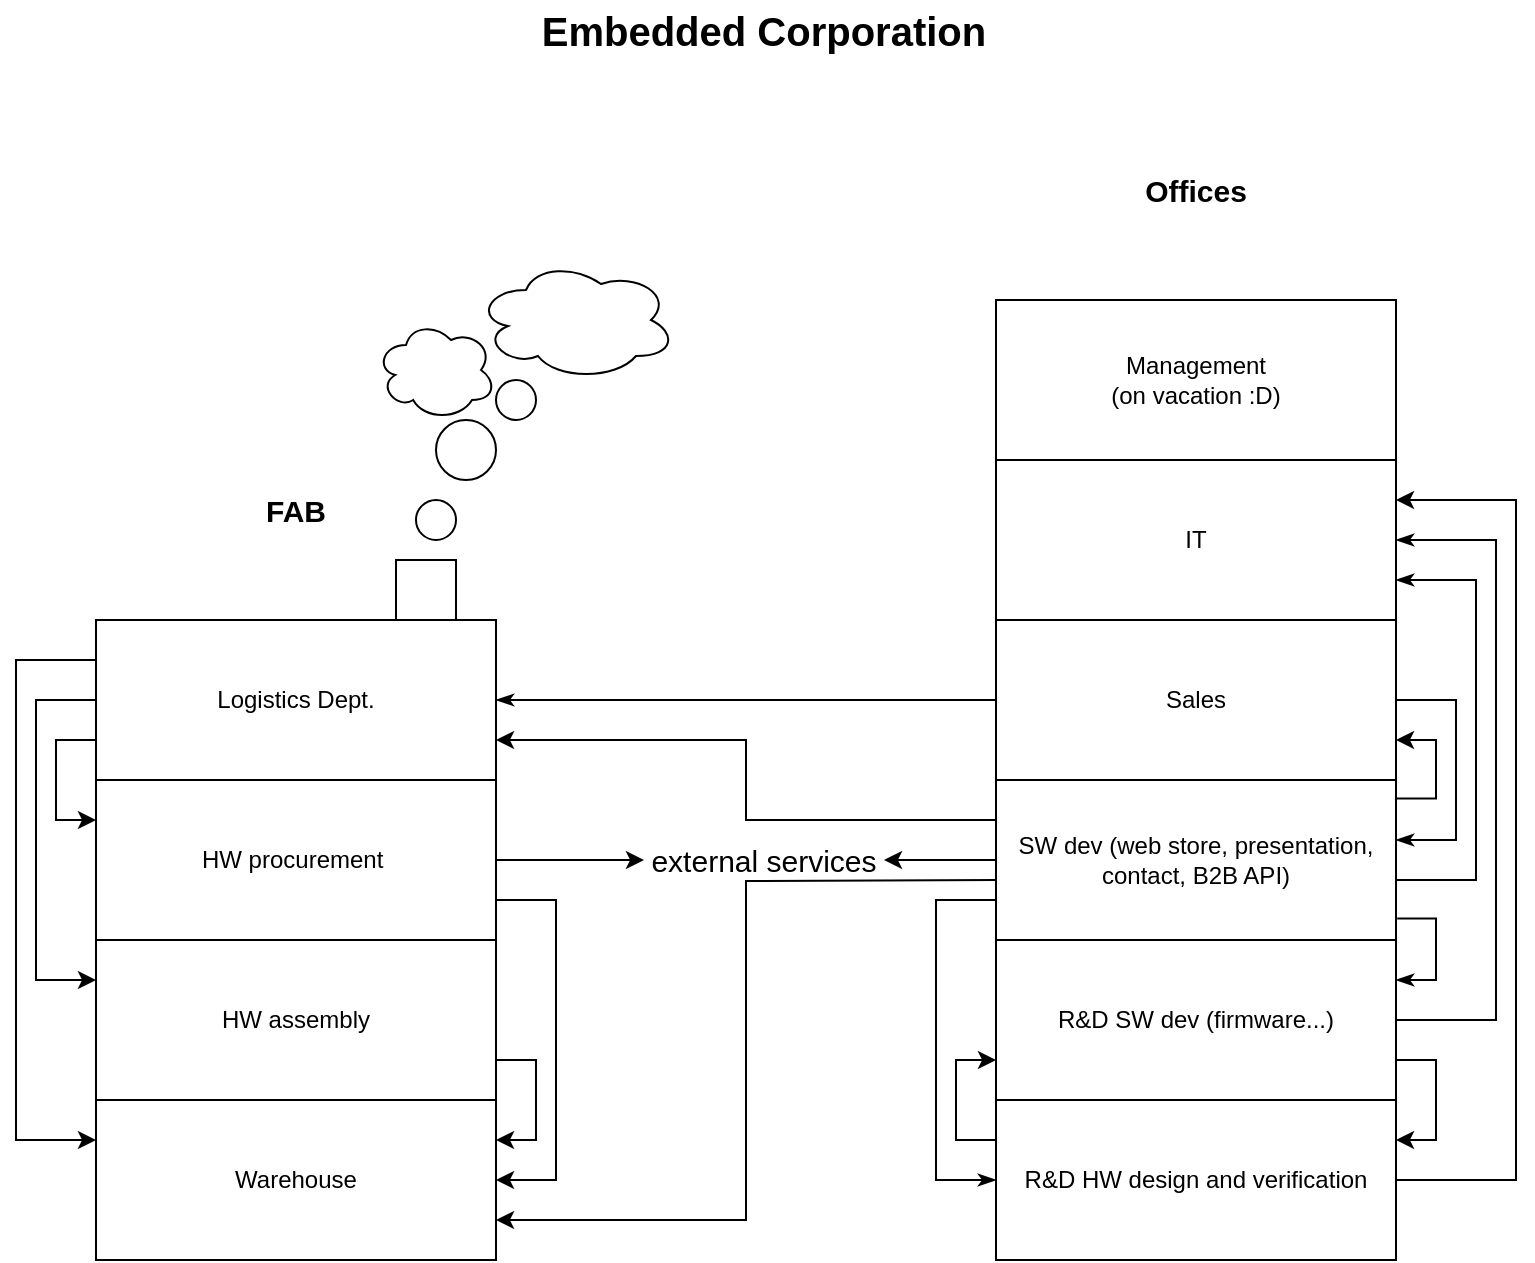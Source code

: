 <mxfile version="15.7.3" type="github">
  <diagram id="YC8fwgSEv_CdTE84D2Iw" name="Page-1">
    <mxGraphModel dx="972" dy="655" grid="1" gridSize="10" guides="1" tooltips="1" connect="1" arrows="1" fold="1" page="1" pageScale="1" pageWidth="827" pageHeight="1169" math="0" shadow="0">
      <root>
        <mxCell id="0" />
        <mxCell id="1" parent="0" />
        <mxCell id="e5nqMC2MjUgeMc-HwoTc-28" style="edgeStyle=orthogonalEdgeStyle;rounded=0;orthogonalLoop=1;jettySize=auto;html=1;exitX=1;exitY=0.5;exitDx=0;exitDy=0;fontSize=15;entryX=0;entryY=0.5;entryDx=0;entryDy=0;" edge="1" parent="1" source="e5nqMC2MjUgeMc-HwoTc-1" target="e5nqMC2MjUgeMc-HwoTc-37">
          <mxGeometry relative="1" as="geometry">
            <mxPoint x="330" y="440" as="targetPoint" />
          </mxGeometry>
        </mxCell>
        <mxCell id="e5nqMC2MjUgeMc-HwoTc-30" style="edgeStyle=orthogonalEdgeStyle;rounded=0;orthogonalLoop=1;jettySize=auto;html=1;exitX=1;exitY=0.75;exitDx=0;exitDy=0;entryX=1;entryY=0.5;entryDx=0;entryDy=0;fontSize=15;" edge="1" parent="1" source="e5nqMC2MjUgeMc-HwoTc-1" target="e5nqMC2MjUgeMc-HwoTc-21">
          <mxGeometry relative="1" as="geometry">
            <Array as="points">
              <mxPoint x="310" y="460" />
              <mxPoint x="310" y="600" />
            </Array>
          </mxGeometry>
        </mxCell>
        <mxCell id="e5nqMC2MjUgeMc-HwoTc-1" value="HW procurement&amp;nbsp;" style="rounded=0;whiteSpace=wrap;html=1;" vertex="1" parent="1">
          <mxGeometry x="80" y="400" width="200" height="80" as="geometry" />
        </mxCell>
        <mxCell id="e5nqMC2MjUgeMc-HwoTc-29" style="edgeStyle=orthogonalEdgeStyle;rounded=0;orthogonalLoop=1;jettySize=auto;html=1;exitX=1;exitY=0.75;exitDx=0;exitDy=0;entryX=1;entryY=0.25;entryDx=0;entryDy=0;fontSize=15;" edge="1" parent="1" source="e5nqMC2MjUgeMc-HwoTc-2" target="e5nqMC2MjUgeMc-HwoTc-21">
          <mxGeometry relative="1" as="geometry" />
        </mxCell>
        <mxCell id="e5nqMC2MjUgeMc-HwoTc-2" value="HW assembly" style="rounded=0;whiteSpace=wrap;html=1;" vertex="1" parent="1">
          <mxGeometry x="80" y="480" width="200" height="80" as="geometry" />
        </mxCell>
        <mxCell id="e5nqMC2MjUgeMc-HwoTc-33" style="edgeStyle=orthogonalEdgeStyle;rounded=0;orthogonalLoop=1;jettySize=auto;html=1;exitX=0;exitY=0.25;exitDx=0;exitDy=0;entryX=0;entryY=0.75;entryDx=0;entryDy=0;fontSize=15;strokeColor=default;" edge="1" parent="1" source="e5nqMC2MjUgeMc-HwoTc-3" target="e5nqMC2MjUgeMc-HwoTc-4">
          <mxGeometry relative="1" as="geometry" />
        </mxCell>
        <mxCell id="e5nqMC2MjUgeMc-HwoTc-47" style="edgeStyle=orthogonalEdgeStyle;rounded=0;orthogonalLoop=1;jettySize=auto;html=1;exitX=1;exitY=0.5;exitDx=0;exitDy=0;entryX=1;entryY=0.25;entryDx=0;entryDy=0;fontSize=15;strokeColor=default;" edge="1" parent="1" source="e5nqMC2MjUgeMc-HwoTc-3" target="e5nqMC2MjUgeMc-HwoTc-12">
          <mxGeometry relative="1" as="geometry">
            <Array as="points">
              <mxPoint x="790" y="600" />
              <mxPoint x="790" y="260" />
            </Array>
          </mxGeometry>
        </mxCell>
        <mxCell id="e5nqMC2MjUgeMc-HwoTc-3" value="R&amp;amp;D&amp;nbsp;HW design and verification" style="rounded=0;whiteSpace=wrap;html=1;" vertex="1" parent="1">
          <mxGeometry x="530" y="560" width="200" height="80" as="geometry" />
        </mxCell>
        <mxCell id="e5nqMC2MjUgeMc-HwoTc-32" style="edgeStyle=orthogonalEdgeStyle;rounded=0;orthogonalLoop=1;jettySize=auto;html=1;exitX=1;exitY=0.75;exitDx=0;exitDy=0;entryX=1;entryY=0.25;entryDx=0;entryDy=0;fontSize=15;strokeColor=default;" edge="1" parent="1" source="e5nqMC2MjUgeMc-HwoTc-4" target="e5nqMC2MjUgeMc-HwoTc-3">
          <mxGeometry relative="1" as="geometry" />
        </mxCell>
        <mxCell id="e5nqMC2MjUgeMc-HwoTc-53" style="edgeStyle=orthogonalEdgeStyle;rounded=0;orthogonalLoop=1;jettySize=auto;html=1;exitX=1;exitY=0.5;exitDx=0;exitDy=0;entryX=1;entryY=0.5;entryDx=0;entryDy=0;fontSize=20;endArrow=classicThin;endFill=1;strokeColor=default;" edge="1" parent="1" source="e5nqMC2MjUgeMc-HwoTc-4" target="e5nqMC2MjUgeMc-HwoTc-12">
          <mxGeometry relative="1" as="geometry">
            <Array as="points">
              <mxPoint x="780" y="520" />
              <mxPoint x="780" y="280" />
            </Array>
          </mxGeometry>
        </mxCell>
        <mxCell id="e5nqMC2MjUgeMc-HwoTc-4" value="R&amp;amp;D SW dev (firmware...)" style="rounded=0;whiteSpace=wrap;html=1;" vertex="1" parent="1">
          <mxGeometry x="530" y="480" width="200" height="80" as="geometry" />
        </mxCell>
        <mxCell id="e5nqMC2MjUgeMc-HwoTc-34" style="edgeStyle=orthogonalEdgeStyle;rounded=0;orthogonalLoop=1;jettySize=auto;html=1;entryX=1;entryY=0.75;entryDx=0;entryDy=0;fontSize=15;strokeColor=default;" edge="1" parent="1" target="e5nqMC2MjUgeMc-HwoTc-21">
          <mxGeometry relative="1" as="geometry">
            <mxPoint x="530" y="450" as="sourcePoint" />
          </mxGeometry>
        </mxCell>
        <mxCell id="e5nqMC2MjUgeMc-HwoTc-36" style="edgeStyle=orthogonalEdgeStyle;rounded=0;orthogonalLoop=1;jettySize=auto;html=1;exitX=0;exitY=0.5;exitDx=0;exitDy=0;fontSize=15;strokeColor=default;entryX=1;entryY=0.5;entryDx=0;entryDy=0;" edge="1" parent="1" source="e5nqMC2MjUgeMc-HwoTc-5" target="e5nqMC2MjUgeMc-HwoTc-37">
          <mxGeometry relative="1" as="geometry">
            <mxPoint x="490" y="440" as="targetPoint" />
          </mxGeometry>
        </mxCell>
        <mxCell id="e5nqMC2MjUgeMc-HwoTc-44" style="edgeStyle=orthogonalEdgeStyle;rounded=0;orthogonalLoop=1;jettySize=auto;html=1;exitX=0.998;exitY=0.115;exitDx=0;exitDy=0;entryX=1;entryY=0.75;entryDx=0;entryDy=0;fontSize=15;strokeColor=default;exitPerimeter=0;" edge="1" parent="1" source="e5nqMC2MjUgeMc-HwoTc-5" target="e5nqMC2MjUgeMc-HwoTc-6">
          <mxGeometry relative="1" as="geometry">
            <Array as="points">
              <mxPoint x="750" y="409" />
              <mxPoint x="750" y="380" />
            </Array>
          </mxGeometry>
        </mxCell>
        <mxCell id="e5nqMC2MjUgeMc-HwoTc-48" style="edgeStyle=orthogonalEdgeStyle;rounded=0;orthogonalLoop=1;jettySize=auto;html=1;exitX=0;exitY=0.25;exitDx=0;exitDy=0;entryX=1;entryY=0.75;entryDx=0;entryDy=0;fontSize=15;strokeColor=default;" edge="1" parent="1" source="e5nqMC2MjUgeMc-HwoTc-5" target="e5nqMC2MjUgeMc-HwoTc-22">
          <mxGeometry relative="1" as="geometry" />
        </mxCell>
        <mxCell id="e5nqMC2MjUgeMc-HwoTc-49" style="edgeStyle=orthogonalEdgeStyle;rounded=0;orthogonalLoop=1;jettySize=auto;html=1;exitX=0.998;exitY=0.646;exitDx=0;exitDy=0;entryX=1;entryY=0.75;entryDx=0;entryDy=0;fontSize=15;endArrow=classicThin;endFill=1;strokeColor=default;exitPerimeter=0;" edge="1" parent="1" source="e5nqMC2MjUgeMc-HwoTc-5" target="e5nqMC2MjUgeMc-HwoTc-12">
          <mxGeometry relative="1" as="geometry">
            <Array as="points">
              <mxPoint x="730" y="450" />
              <mxPoint x="770" y="450" />
              <mxPoint x="770" y="300" />
            </Array>
          </mxGeometry>
        </mxCell>
        <mxCell id="e5nqMC2MjUgeMc-HwoTc-54" style="edgeStyle=orthogonalEdgeStyle;rounded=0;orthogonalLoop=1;jettySize=auto;html=1;exitX=1.003;exitY=0.865;exitDx=0;exitDy=0;entryX=1;entryY=0.25;entryDx=0;entryDy=0;fontSize=20;endArrow=classicThin;endFill=1;strokeColor=default;exitPerimeter=0;" edge="1" parent="1" source="e5nqMC2MjUgeMc-HwoTc-5" target="e5nqMC2MjUgeMc-HwoTc-4">
          <mxGeometry relative="1" as="geometry">
            <Array as="points">
              <mxPoint x="750" y="469" />
              <mxPoint x="750" y="500" />
            </Array>
          </mxGeometry>
        </mxCell>
        <mxCell id="e5nqMC2MjUgeMc-HwoTc-55" style="edgeStyle=orthogonalEdgeStyle;rounded=0;orthogonalLoop=1;jettySize=auto;html=1;exitX=0;exitY=0.75;exitDx=0;exitDy=0;entryX=0;entryY=0.5;entryDx=0;entryDy=0;fontSize=20;endArrow=classicThin;endFill=1;strokeColor=default;" edge="1" parent="1" source="e5nqMC2MjUgeMc-HwoTc-5" target="e5nqMC2MjUgeMc-HwoTc-3">
          <mxGeometry relative="1" as="geometry">
            <Array as="points">
              <mxPoint x="500" y="460" />
              <mxPoint x="500" y="600" />
            </Array>
          </mxGeometry>
        </mxCell>
        <mxCell id="e5nqMC2MjUgeMc-HwoTc-5" value="SW dev (web store, presentation, contact,&amp;nbsp;B2B API)" style="rounded=0;whiteSpace=wrap;html=1;" vertex="1" parent="1">
          <mxGeometry x="530" y="400" width="200" height="80" as="geometry" />
        </mxCell>
        <mxCell id="e5nqMC2MjUgeMc-HwoTc-50" style="edgeStyle=orthogonalEdgeStyle;rounded=0;orthogonalLoop=1;jettySize=auto;html=1;exitX=1;exitY=0.5;exitDx=0;exitDy=0;fontSize=15;endArrow=classicThin;endFill=1;strokeColor=default;" edge="1" parent="1" source="e5nqMC2MjUgeMc-HwoTc-6">
          <mxGeometry relative="1" as="geometry">
            <mxPoint x="730" y="430" as="targetPoint" />
            <Array as="points">
              <mxPoint x="760" y="360" />
              <mxPoint x="760" y="430" />
              <mxPoint x="730" y="430" />
            </Array>
          </mxGeometry>
        </mxCell>
        <mxCell id="e5nqMC2MjUgeMc-HwoTc-51" style="edgeStyle=orthogonalEdgeStyle;rounded=0;orthogonalLoop=1;jettySize=auto;html=1;exitX=0;exitY=0.5;exitDx=0;exitDy=0;entryX=1;entryY=0.5;entryDx=0;entryDy=0;fontSize=15;endArrow=classicThin;endFill=1;strokeColor=default;" edge="1" parent="1" source="e5nqMC2MjUgeMc-HwoTc-6" target="e5nqMC2MjUgeMc-HwoTc-22">
          <mxGeometry relative="1" as="geometry" />
        </mxCell>
        <mxCell id="e5nqMC2MjUgeMc-HwoTc-6" value="Sales" style="rounded=0;whiteSpace=wrap;html=1;" vertex="1" parent="1">
          <mxGeometry x="530" y="320" width="200" height="80" as="geometry" />
        </mxCell>
        <mxCell id="e5nqMC2MjUgeMc-HwoTc-8" value="&lt;b&gt;&lt;font style=&quot;font-size: 15px&quot;&gt;FAB&lt;/font&gt;&lt;/b&gt;" style="text;html=1;strokeColor=none;fillColor=none;align=center;verticalAlign=middle;whiteSpace=wrap;rounded=0;" vertex="1" parent="1">
          <mxGeometry x="150" y="250" width="60" height="30" as="geometry" />
        </mxCell>
        <mxCell id="e5nqMC2MjUgeMc-HwoTc-9" value="&lt;b&gt;&lt;font style=&quot;font-size: 15px&quot;&gt;Offices&lt;/font&gt;&lt;/b&gt;" style="text;html=1;strokeColor=none;fillColor=none;align=center;verticalAlign=middle;whiteSpace=wrap;rounded=0;" vertex="1" parent="1">
          <mxGeometry x="600" y="90" width="60" height="30" as="geometry" />
        </mxCell>
        <mxCell id="e5nqMC2MjUgeMc-HwoTc-11" value="Management&lt;br&gt;(on vacation :D)" style="rounded=0;whiteSpace=wrap;html=1;" vertex="1" parent="1">
          <mxGeometry x="530" y="160" width="200" height="80" as="geometry" />
        </mxCell>
        <mxCell id="e5nqMC2MjUgeMc-HwoTc-12" value="IT" style="rounded=0;whiteSpace=wrap;html=1;" vertex="1" parent="1">
          <mxGeometry x="530" y="240" width="200" height="80" as="geometry" />
        </mxCell>
        <mxCell id="e5nqMC2MjUgeMc-HwoTc-13" value="" style="rounded=0;whiteSpace=wrap;html=1;" vertex="1" parent="1">
          <mxGeometry x="230" y="290" width="30" height="30" as="geometry" />
        </mxCell>
        <mxCell id="e5nqMC2MjUgeMc-HwoTc-14" value="" style="ellipse;whiteSpace=wrap;html=1;aspect=fixed;" vertex="1" parent="1">
          <mxGeometry x="240" y="260" width="20" height="20" as="geometry" />
        </mxCell>
        <mxCell id="e5nqMC2MjUgeMc-HwoTc-15" value="" style="ellipse;whiteSpace=wrap;html=1;aspect=fixed;" vertex="1" parent="1">
          <mxGeometry x="250" y="220" width="30" height="30" as="geometry" />
        </mxCell>
        <mxCell id="e5nqMC2MjUgeMc-HwoTc-17" value="" style="ellipse;whiteSpace=wrap;html=1;aspect=fixed;" vertex="1" parent="1">
          <mxGeometry x="280" y="200" width="20" height="20" as="geometry" />
        </mxCell>
        <mxCell id="e5nqMC2MjUgeMc-HwoTc-19" value="" style="ellipse;shape=cloud;whiteSpace=wrap;html=1;" vertex="1" parent="1">
          <mxGeometry x="270" y="140" width="100" height="60" as="geometry" />
        </mxCell>
        <mxCell id="e5nqMC2MjUgeMc-HwoTc-20" value="" style="ellipse;shape=cloud;whiteSpace=wrap;html=1;" vertex="1" parent="1">
          <mxGeometry x="220" y="170" width="60" height="50" as="geometry" />
        </mxCell>
        <mxCell id="e5nqMC2MjUgeMc-HwoTc-21" value="Warehouse" style="rounded=0;whiteSpace=wrap;html=1;" vertex="1" parent="1">
          <mxGeometry x="80" y="560" width="200" height="80" as="geometry" />
        </mxCell>
        <mxCell id="e5nqMC2MjUgeMc-HwoTc-24" style="edgeStyle=orthogonalEdgeStyle;rounded=0;orthogonalLoop=1;jettySize=auto;html=1;exitX=0;exitY=0.75;exitDx=0;exitDy=0;entryX=0;entryY=0.25;entryDx=0;entryDy=0;fontSize=15;" edge="1" parent="1" source="e5nqMC2MjUgeMc-HwoTc-22" target="e5nqMC2MjUgeMc-HwoTc-1">
          <mxGeometry relative="1" as="geometry" />
        </mxCell>
        <mxCell id="e5nqMC2MjUgeMc-HwoTc-25" style="edgeStyle=orthogonalEdgeStyle;rounded=0;orthogonalLoop=1;jettySize=auto;html=1;entryX=0;entryY=0.25;entryDx=0;entryDy=0;fontSize=15;exitX=0;exitY=0.5;exitDx=0;exitDy=0;" edge="1" parent="1" source="e5nqMC2MjUgeMc-HwoTc-22" target="e5nqMC2MjUgeMc-HwoTc-2">
          <mxGeometry relative="1" as="geometry">
            <Array as="points">
              <mxPoint x="50" y="360" />
              <mxPoint x="50" y="500" />
            </Array>
          </mxGeometry>
        </mxCell>
        <mxCell id="e5nqMC2MjUgeMc-HwoTc-26" style="edgeStyle=orthogonalEdgeStyle;rounded=0;orthogonalLoop=1;jettySize=auto;html=1;exitX=0;exitY=0.25;exitDx=0;exitDy=0;entryX=0;entryY=0.25;entryDx=0;entryDy=0;fontSize=15;" edge="1" parent="1" source="e5nqMC2MjUgeMc-HwoTc-22" target="e5nqMC2MjUgeMc-HwoTc-21">
          <mxGeometry relative="1" as="geometry">
            <Array as="points">
              <mxPoint x="40" y="340" />
              <mxPoint x="40" y="580" />
            </Array>
          </mxGeometry>
        </mxCell>
        <mxCell id="e5nqMC2MjUgeMc-HwoTc-22" value="Logistics Dept." style="rounded=0;whiteSpace=wrap;html=1;" vertex="1" parent="1">
          <mxGeometry x="80" y="320" width="200" height="80" as="geometry" />
        </mxCell>
        <mxCell id="e5nqMC2MjUgeMc-HwoTc-37" value="external services" style="text;html=1;strokeColor=none;fillColor=none;align=center;verticalAlign=middle;whiteSpace=wrap;rounded=0;fontSize=15;" vertex="1" parent="1">
          <mxGeometry x="354" y="425" width="120" height="30" as="geometry" />
        </mxCell>
        <mxCell id="e5nqMC2MjUgeMc-HwoTc-52" value="&lt;font style=&quot;font-size: 20px&quot;&gt;&lt;b&gt;Embedded Corporation&lt;/b&gt;&lt;/font&gt;" style="text;html=1;strokeColor=none;fillColor=none;align=center;verticalAlign=middle;whiteSpace=wrap;rounded=0;fontSize=15;" vertex="1" parent="1">
          <mxGeometry x="299" y="10" width="230" height="30" as="geometry" />
        </mxCell>
      </root>
    </mxGraphModel>
  </diagram>
</mxfile>
